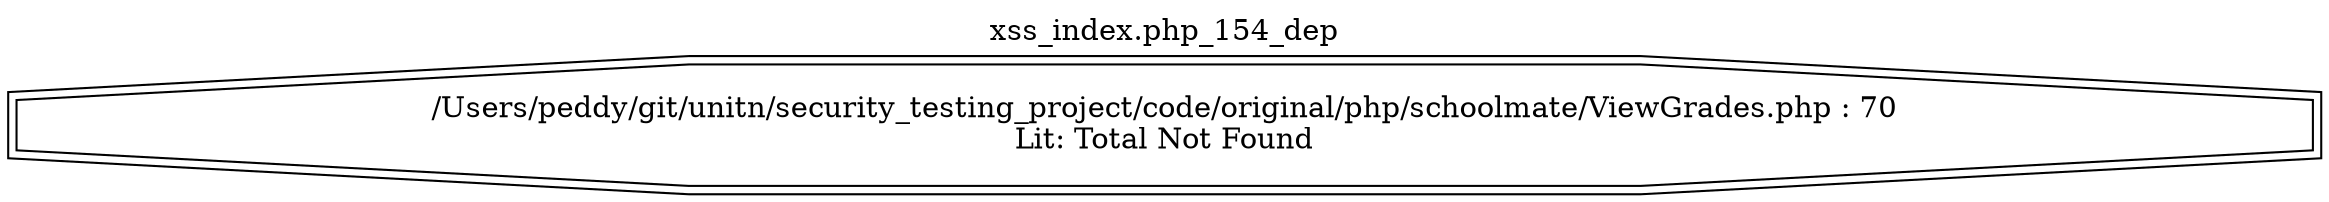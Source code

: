 digraph cfg {
  label="xss_index.php_154_dep";
  labelloc=t;
  n1 [shape=doubleoctagon, label="/Users/peddy/git/unitn/security_testing_project/code/original/php/schoolmate/ViewGrades.php : 70\nLit: Total Not Found\n"];
}
